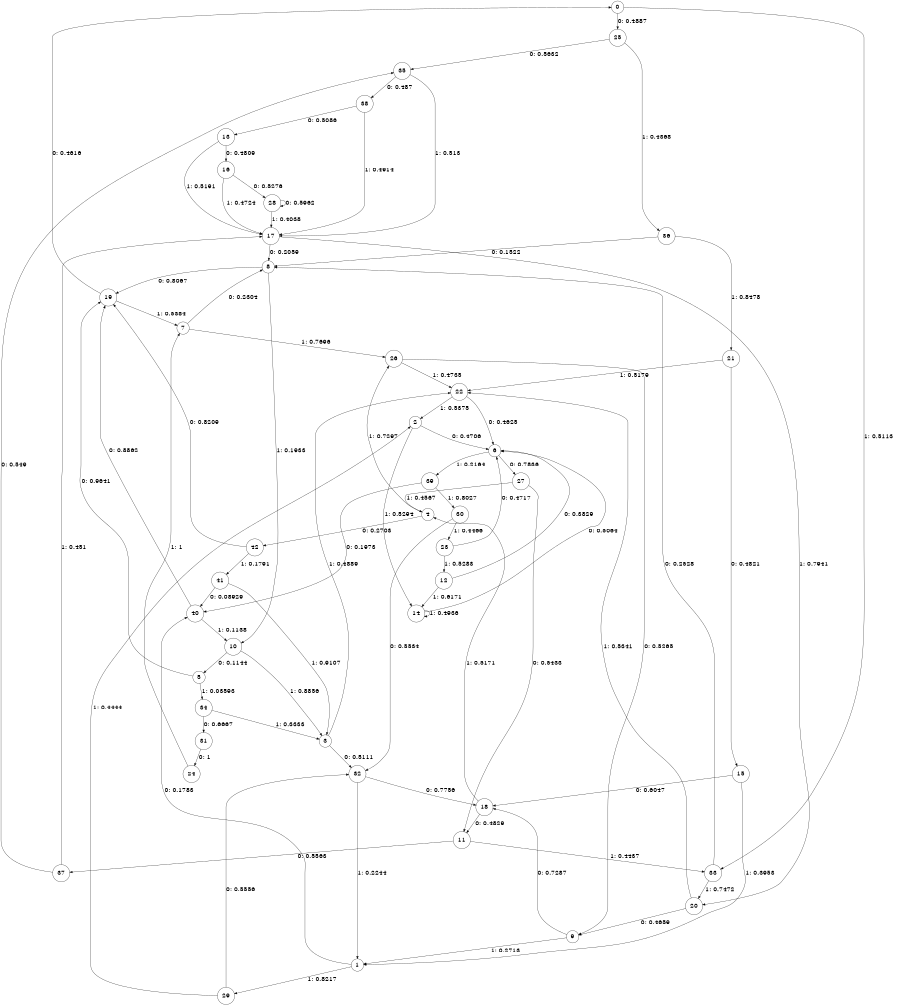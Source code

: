 digraph "ch17concat_phase3_L9" {
size = "6,8.5";
ratio = "fill";
node [shape = circle];
node [fontsize = 24];
edge [fontsize = 24];
0 -> 25 [label = "0: 0.4887   "];
0 -> 33 [label = "1: 0.5113   "];
1 -> 40 [label = "0: 0.1783   "];
1 -> 29 [label = "1: 0.8217   "];
2 -> 6 [label = "0: 0.4706   "];
2 -> 14 [label = "1: 0.5294   "];
3 -> 32 [label = "0: 0.5111   "];
3 -> 22 [label = "1: 0.4889   "];
4 -> 42 [label = "0: 0.2703   "];
4 -> 26 [label = "1: 0.7297   "];
5 -> 19 [label = "0: 0.9641   "];
5 -> 34 [label = "1: 0.03593  "];
6 -> 27 [label = "0: 0.7836   "];
6 -> 39 [label = "1: 0.2164   "];
7 -> 8 [label = "0: 0.2304   "];
7 -> 26 [label = "1: 0.7696   "];
8 -> 19 [label = "0: 0.8067   "];
8 -> 10 [label = "1: 0.1933   "];
9 -> 18 [label = "0: 0.7287   "];
9 -> 1 [label = "1: 0.2713   "];
10 -> 5 [label = "0: 0.1144   "];
10 -> 3 [label = "1: 0.8856   "];
11 -> 37 [label = "0: 0.5563   "];
11 -> 33 [label = "1: 0.4437   "];
12 -> 6 [label = "0: 0.3829   "];
12 -> 14 [label = "1: 0.6171   "];
13 -> 16 [label = "0: 0.4809   "];
13 -> 17 [label = "1: 0.5191   "];
14 -> 6 [label = "0: 0.5064   "];
14 -> 14 [label = "1: 0.4936   "];
15 -> 18 [label = "0: 0.6047   "];
15 -> 1 [label = "1: 0.3953   "];
16 -> 28 [label = "0: 0.5276   "];
16 -> 17 [label = "1: 0.4724   "];
17 -> 8 [label = "0: 0.2059   "];
17 -> 20 [label = "1: 0.7941   "];
18 -> 11 [label = "0: 0.4829   "];
18 -> 4 [label = "1: 0.5171   "];
19 -> 0 [label = "0: 0.4616   "];
19 -> 7 [label = "1: 0.5384   "];
20 -> 9 [label = "0: 0.4659   "];
20 -> 22 [label = "1: 0.5341   "];
21 -> 15 [label = "0: 0.4821   "];
21 -> 22 [label = "1: 0.5179   "];
22 -> 6 [label = "0: 0.4625   "];
22 -> 2 [label = "1: 0.5375   "];
23 -> 6 [label = "0: 0.4717   "];
23 -> 12 [label = "1: 0.5283   "];
24 -> 7 [label = "1: 1        "];
25 -> 35 [label = "0: 0.5632   "];
25 -> 36 [label = "1: 0.4368   "];
26 -> 9 [label = "0: 0.5265   "];
26 -> 22 [label = "1: 0.4735   "];
27 -> 11 [label = "0: 0.5433   "];
27 -> 4 [label = "1: 0.4567   "];
28 -> 28 [label = "0: 0.5962   "];
28 -> 17 [label = "1: 0.4038   "];
29 -> 32 [label = "0: 0.5556   "];
29 -> 2 [label = "1: 0.4444   "];
30 -> 32 [label = "0: 0.5534   "];
30 -> 23 [label = "1: 0.4466   "];
31 -> 24 [label = "0: 1        "];
32 -> 18 [label = "0: 0.7756   "];
32 -> 1 [label = "1: 0.2244   "];
33 -> 8 [label = "0: 0.2528   "];
33 -> 20 [label = "1: 0.7472   "];
34 -> 31 [label = "0: 0.6667   "];
34 -> 3 [label = "1: 0.3333   "];
35 -> 38 [label = "0: 0.487    "];
35 -> 17 [label = "1: 0.513    "];
36 -> 8 [label = "0: 0.1522   "];
36 -> 21 [label = "1: 0.8478   "];
37 -> 35 [label = "0: 0.549    "];
37 -> 17 [label = "1: 0.451    "];
38 -> 13 [label = "0: 0.5086   "];
38 -> 17 [label = "1: 0.4914   "];
39 -> 40 [label = "0: 0.1973   "];
39 -> 30 [label = "1: 0.8027   "];
40 -> 19 [label = "0: 0.8862   "];
40 -> 10 [label = "1: 0.1138   "];
41 -> 40 [label = "0: 0.08929  "];
41 -> 3 [label = "1: 0.9107   "];
42 -> 19 [label = "0: 0.8209   "];
42 -> 41 [label = "1: 0.1791   "];
}